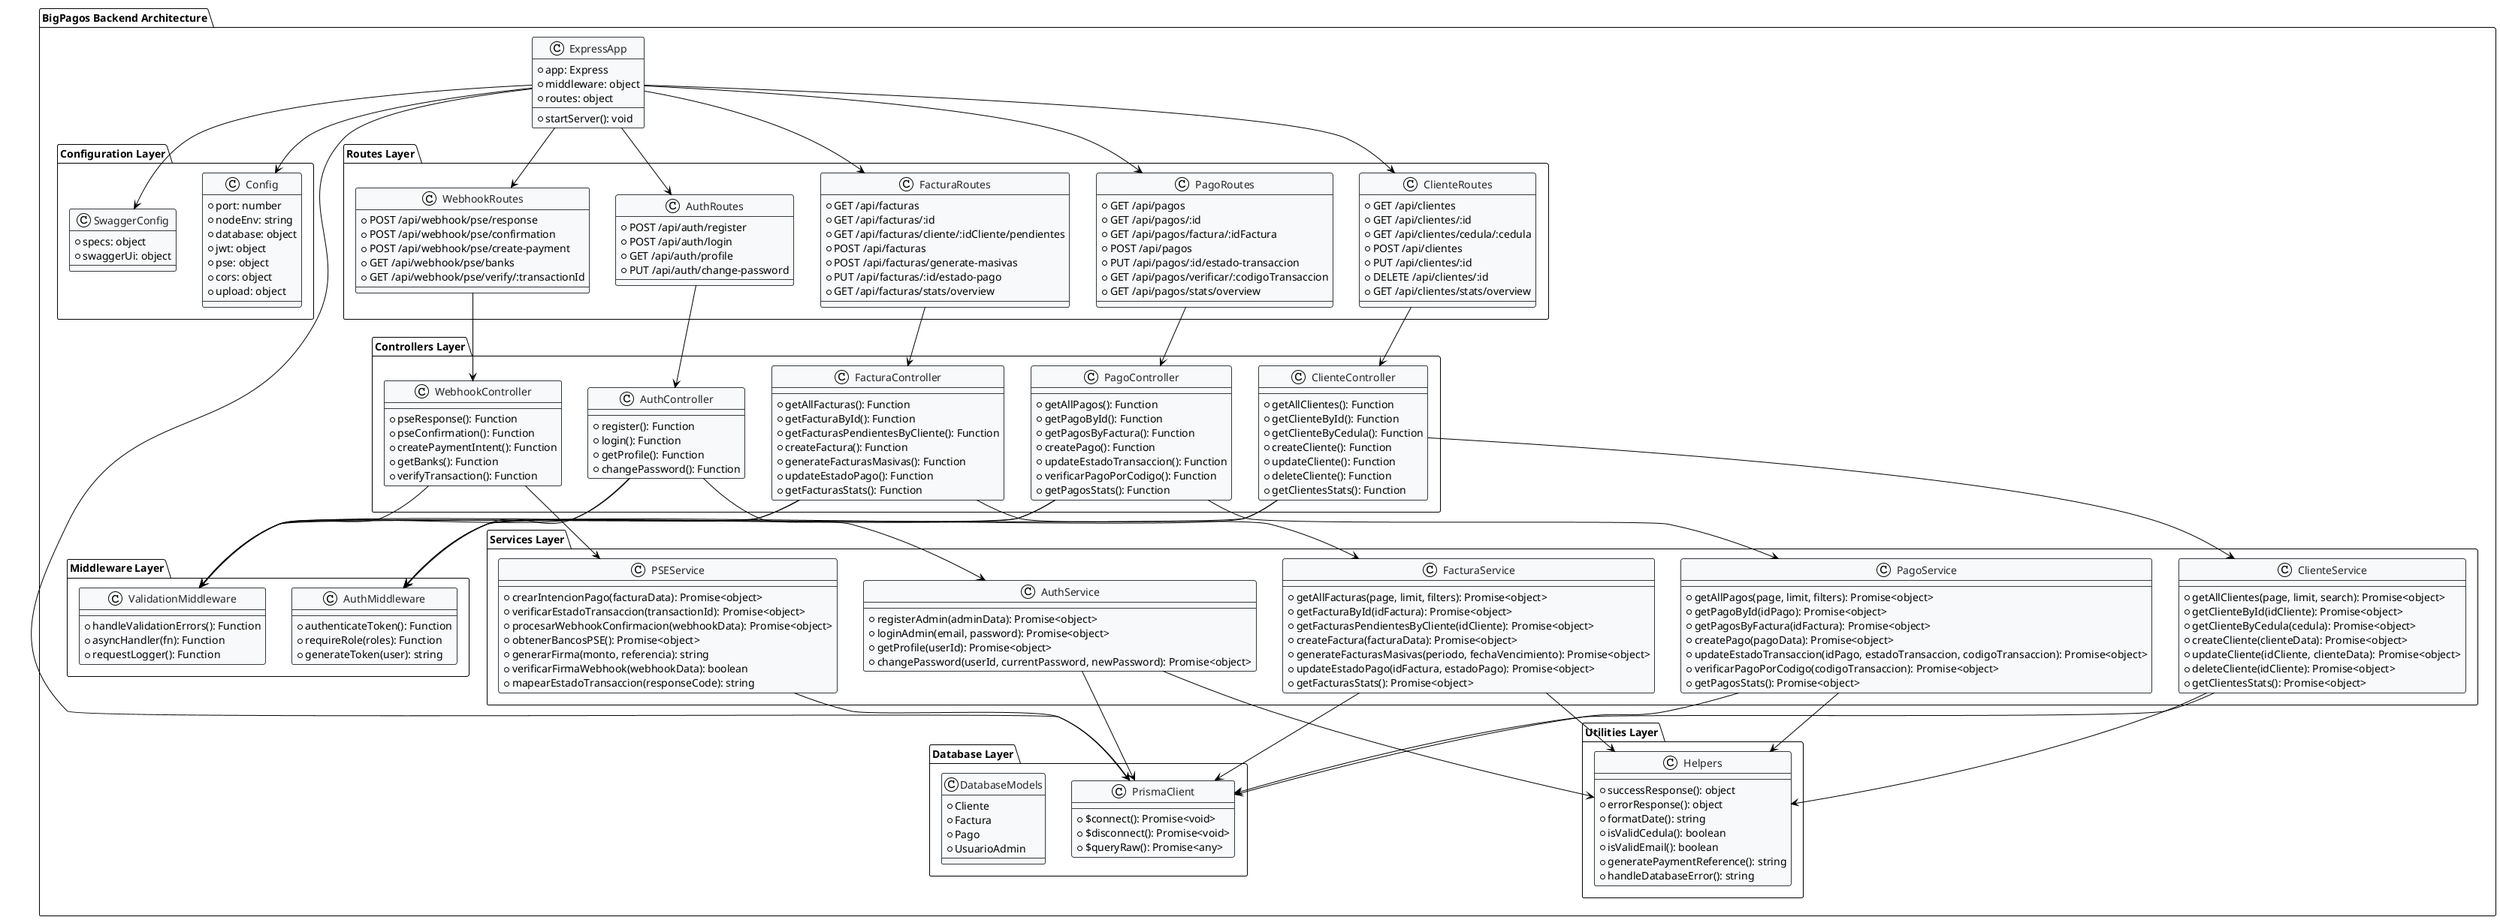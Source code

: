 @startuml BigPagos_Backend_Class_Diagram

!theme plain
skinparam backgroundColor #FFFFFF
skinparam classBackgroundColor #F8F9FA
skinparam classBorderColor #343A40
skinparam classFontColor #212529

package "BigPagos Backend Architecture" {
    
    ' ===== CONFIGURATION LAYER =====
    package "Configuration Layer" {
        class Config {
            +port: number
            +nodeEnv: string
            +database: object
            +jwt: object
            +pse: object
            +cors: object
            +upload: object
        }
        
        class SwaggerConfig {
            +specs: object
            +swaggerUi: object
        }
    }
    
    ' ===== DATABASE LAYER =====
    package "Database Layer" {
        class PrismaClient {
            +$connect(): Promise<void>
            +$disconnect(): Promise<void>
            +$queryRaw(): Promise<any>
        }
        
        class DatabaseModels {
            +Cliente
            +Factura
            +Pago
            +UsuarioAdmin
        }
    }
    
    ' ===== MIDDLEWARE LAYER =====
    package "Middleware Layer" {
        class AuthMiddleware {
            +authenticateToken(): Function
            +requireRole(roles): Function
            +generateToken(user): string
        }
        
        class ValidationMiddleware {
            +handleValidationErrors(): Function
            +asyncHandler(fn): Function
            +requestLogger(): Function
        }
    }
    
    ' ===== UTILITIES LAYER =====
    package "Utilities Layer" {
        class Helpers {
            +successResponse(): object
            +errorResponse(): object
            +formatDate(): string
            +isValidCedula(): boolean
            +isValidEmail(): boolean
            +generatePaymentReference(): string
            +handleDatabaseError(): string
        }
    }
    
    ' ===== SERVICES LAYER =====
    package "Services Layer" {
        class AuthService {
            +registerAdmin(adminData): Promise<object>
            +loginAdmin(email, password): Promise<object>
            +getProfile(userId): Promise<object>
            +changePassword(userId, currentPassword, newPassword): Promise<object>
        }
        
        class ClienteService {
            +getAllClientes(page, limit, search): Promise<object>
            +getClienteById(idCliente): Promise<object>
            +getClienteByCedula(cedula): Promise<object>
            +createCliente(clienteData): Promise<object>
            +updateCliente(idCliente, clienteData): Promise<object>
            +deleteCliente(idCliente): Promise<object>
            +getClientesStats(): Promise<object>
        }
        
        class FacturaService {
            +getAllFacturas(page, limit, filters): Promise<object>
            +getFacturaById(idFactura): Promise<object>
            +getFacturasPendientesByCliente(idCliente): Promise<object>
            +createFactura(facturaData): Promise<object>
            +generateFacturasMasivas(periodo, fechaVencimiento): Promise<object>
            +updateEstadoPago(idFactura, estadoPago): Promise<object>
            +getFacturasStats(): Promise<object>
        }
        
        class PagoService {
            +getAllPagos(page, limit, filters): Promise<object>
            +getPagoById(idPago): Promise<object>
            +getPagosByFactura(idFactura): Promise<object>
            +createPago(pagoData): Promise<object>
            +updateEstadoTransaccion(idPago, estadoTransaccion, codigoTransaccion): Promise<object>
            +verificarPagoPorCodigo(codigoTransaccion): Promise<object>
            +getPagosStats(): Promise<object>
        }
        
        class PSEService {
            +crearIntencionPago(facturaData): Promise<object>
            +verificarEstadoTransaccion(transactionId): Promise<object>
            +procesarWebhookConfirmacion(webhookData): Promise<object>
            +obtenerBancosPSE(): Promise<object>
            +generarFirma(monto, referencia): string
            +verificarFirmaWebhook(webhookData): boolean
            +mapearEstadoTransaccion(responseCode): string
        }
    }
    
    ' ===== CONTROLLERS LAYER =====
    package "Controllers Layer" {
        class AuthController {
            +register(): Function
            +login(): Function
            +getProfile(): Function
            +changePassword(): Function
        }
        
        class ClienteController {
            +getAllClientes(): Function
            +getClienteById(): Function
            +getClienteByCedula(): Function
            +createCliente(): Function
            +updateCliente(): Function
            +deleteCliente(): Function
            +getClientesStats(): Function
        }
        
        class FacturaController {
            +getAllFacturas(): Function
            +getFacturaById(): Function
            +getFacturasPendientesByCliente(): Function
            +createFactura(): Function
            +generateFacturasMasivas(): Function
            +updateEstadoPago(): Function
            +getFacturasStats(): Function
        }
        
        class PagoController {
            +getAllPagos(): Function
            +getPagoById(): Function
            +getPagosByFactura(): Function
            +createPago(): Function
            +updateEstadoTransaccion(): Function
            +verificarPagoPorCodigo(): Function
            +getPagosStats(): Function
        }
        
        class WebhookController {
            +pseResponse(): Function
            +pseConfirmation(): Function
            +createPaymentIntent(): Function
            +getBanks(): Function
            +verifyTransaction(): Function
        }
    }
    
    ' ===== ROUTES LAYER =====
    package "Routes Layer" {
        class AuthRoutes {
            +POST /api/auth/register
            +POST /api/auth/login
            +GET /api/auth/profile
            +PUT /api/auth/change-password
        }
        
        class ClienteRoutes {
            +GET /api/clientes
            +GET /api/clientes/:id
            +GET /api/clientes/cedula/:cedula
            +POST /api/clientes
            +PUT /api/clientes/:id
            +DELETE /api/clientes/:id
            +GET /api/clientes/stats/overview
        }
        
        class FacturaRoutes {
            +GET /api/facturas
            +GET /api/facturas/:id
            +GET /api/facturas/cliente/:idCliente/pendientes
            +POST /api/facturas
            +POST /api/facturas/generate-masivas
            +PUT /api/facturas/:id/estado-pago
            +GET /api/facturas/stats/overview
        }
        
        class PagoRoutes {
            +GET /api/pagos
            +GET /api/pagos/:id
            +GET /api/pagos/factura/:idFactura
            +POST /api/pagos
            +PUT /api/pagos/:id/estado-transaccion
            +GET /api/pagos/verificar/:codigoTransaccion
            +GET /api/pagos/stats/overview
        }
        
        class WebhookRoutes {
            +POST /api/webhook/pse/response
            +POST /api/webhook/pse/confirmation
            +POST /api/webhook/pse/create-payment
            +GET /api/webhook/pse/banks
            +GET /api/webhook/pse/verify/:transactionId
        }
    }
    
    ' ===== MAIN APPLICATION =====
    class ExpressApp {
        +app: Express
        +middleware: object
        +routes: object
        +startServer(): void
    }
}

' ===== RELATIONSHIPS =====
AuthController --> AuthService
ClienteController --> ClienteService
FacturaController --> FacturaService
PagoController --> PagoService
WebhookController --> PSEService

AuthService --> PrismaClient
ClienteService --> PrismaClient
FacturaService --> PrismaClient
PagoService --> PrismaClient
PSEService --> PrismaClient

AuthController --> AuthMiddleware
ClienteController --> AuthMiddleware
FacturaController --> AuthMiddleware
PagoController --> AuthMiddleware

AuthController --> ValidationMiddleware
ClienteController --> ValidationMiddleware
FacturaController --> ValidationMiddleware
PagoController --> ValidationMiddleware
WebhookController --> ValidationMiddleware

AuthService --> Helpers
ClienteService --> Helpers
FacturaService --> Helpers
PagoService --> Helpers

ExpressApp --> AuthRoutes
ExpressApp --> ClienteRoutes
ExpressApp --> FacturaRoutes
ExpressApp --> PagoRoutes
ExpressApp --> WebhookRoutes

AuthRoutes --> AuthController
ClienteRoutes --> ClienteController
FacturaRoutes --> FacturaController
PagoRoutes --> PagoController
WebhookRoutes --> WebhookController

ExpressApp --> Config
ExpressApp --> SwaggerConfig
ExpressApp --> PrismaClient

@enduml
